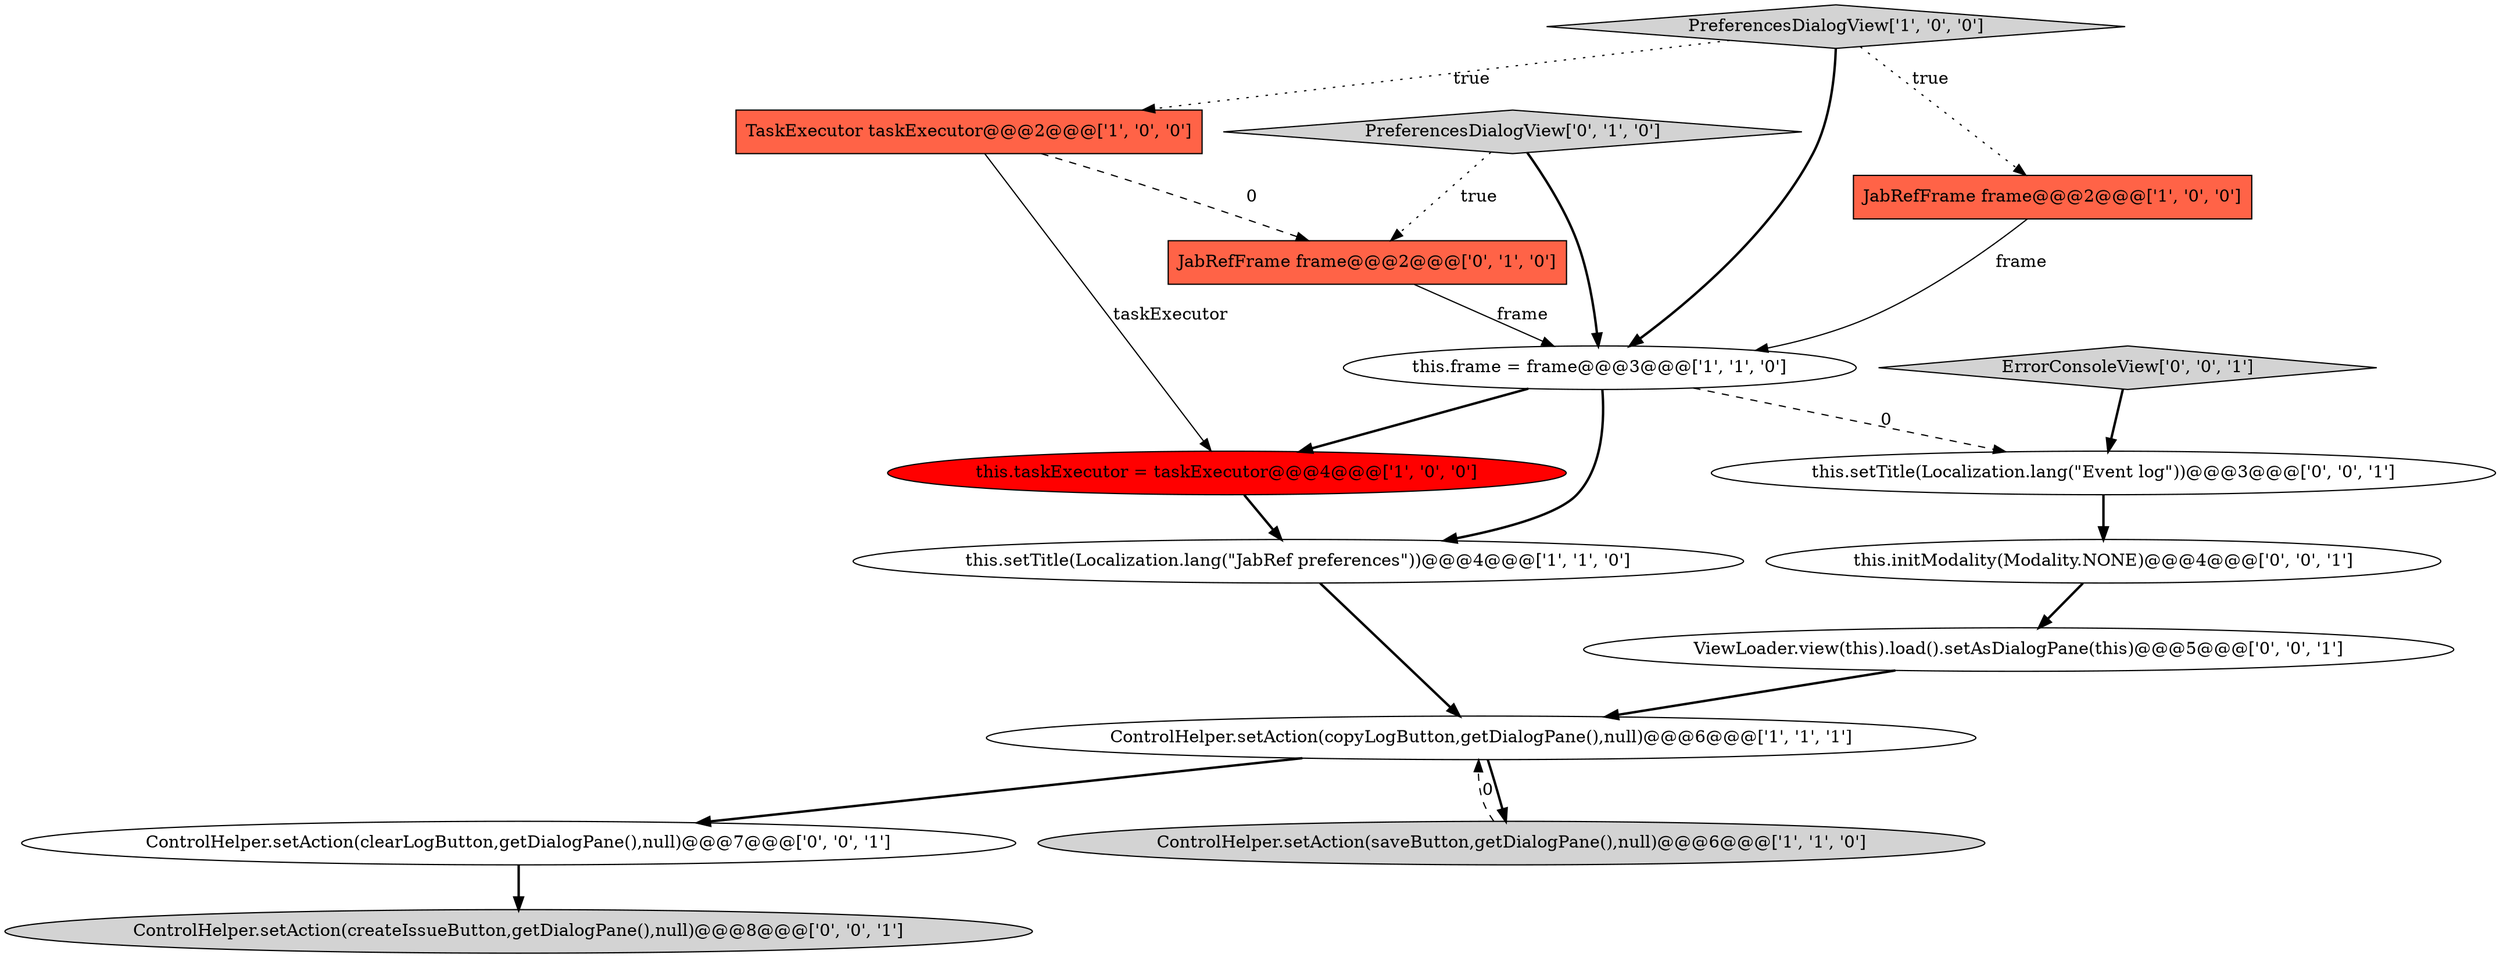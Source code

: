 digraph {
8 [style = filled, label = "JabRefFrame frame@@@2@@@['0', '1', '0']", fillcolor = tomato, shape = box image = "AAA1AAABBB2BBB"];
12 [style = filled, label = "ViewLoader.view(this).load().setAsDialogPane(this)@@@5@@@['0', '0', '1']", fillcolor = white, shape = ellipse image = "AAA0AAABBB3BBB"];
14 [style = filled, label = "ControlHelper.setAction(createIssueButton,getDialogPane(),null)@@@8@@@['0', '0', '1']", fillcolor = lightgray, shape = ellipse image = "AAA0AAABBB3BBB"];
10 [style = filled, label = "this.initModality(Modality.NONE)@@@4@@@['0', '0', '1']", fillcolor = white, shape = ellipse image = "AAA0AAABBB3BBB"];
13 [style = filled, label = "ErrorConsoleView['0', '0', '1']", fillcolor = lightgray, shape = diamond image = "AAA0AAABBB3BBB"];
1 [style = filled, label = "ControlHelper.setAction(copyLogButton,getDialogPane(),null)@@@6@@@['1', '1', '1']", fillcolor = white, shape = ellipse image = "AAA0AAABBB1BBB"];
2 [style = filled, label = "JabRefFrame frame@@@2@@@['1', '0', '0']", fillcolor = tomato, shape = box image = "AAA0AAABBB1BBB"];
11 [style = filled, label = "ControlHelper.setAction(clearLogButton,getDialogPane(),null)@@@7@@@['0', '0', '1']", fillcolor = white, shape = ellipse image = "AAA0AAABBB3BBB"];
5 [style = filled, label = "TaskExecutor taskExecutor@@@2@@@['1', '0', '0']", fillcolor = tomato, shape = box image = "AAA1AAABBB1BBB"];
15 [style = filled, label = "this.setTitle(Localization.lang(\"Event log\"))@@@3@@@['0', '0', '1']", fillcolor = white, shape = ellipse image = "AAA0AAABBB3BBB"];
4 [style = filled, label = "this.taskExecutor = taskExecutor@@@4@@@['1', '0', '0']", fillcolor = red, shape = ellipse image = "AAA1AAABBB1BBB"];
6 [style = filled, label = "ControlHelper.setAction(saveButton,getDialogPane(),null)@@@6@@@['1', '1', '0']", fillcolor = lightgray, shape = ellipse image = "AAA0AAABBB1BBB"];
9 [style = filled, label = "PreferencesDialogView['0', '1', '0']", fillcolor = lightgray, shape = diamond image = "AAA0AAABBB2BBB"];
0 [style = filled, label = "this.setTitle(Localization.lang(\"JabRef preferences\"))@@@4@@@['1', '1', '0']", fillcolor = white, shape = ellipse image = "AAA0AAABBB1BBB"];
7 [style = filled, label = "this.frame = frame@@@3@@@['1', '1', '0']", fillcolor = white, shape = ellipse image = "AAA0AAABBB1BBB"];
3 [style = filled, label = "PreferencesDialogView['1', '0', '0']", fillcolor = lightgray, shape = diamond image = "AAA0AAABBB1BBB"];
15->10 [style = bold, label=""];
6->1 [style = dashed, label="0"];
11->14 [style = bold, label=""];
2->7 [style = solid, label="frame"];
7->0 [style = bold, label=""];
7->4 [style = bold, label=""];
9->7 [style = bold, label=""];
12->1 [style = bold, label=""];
4->0 [style = bold, label=""];
1->11 [style = bold, label=""];
9->8 [style = dotted, label="true"];
1->6 [style = bold, label=""];
3->5 [style = dotted, label="true"];
3->7 [style = bold, label=""];
10->12 [style = bold, label=""];
0->1 [style = bold, label=""];
5->4 [style = solid, label="taskExecutor"];
7->15 [style = dashed, label="0"];
5->8 [style = dashed, label="0"];
13->15 [style = bold, label=""];
8->7 [style = solid, label="frame"];
3->2 [style = dotted, label="true"];
}
